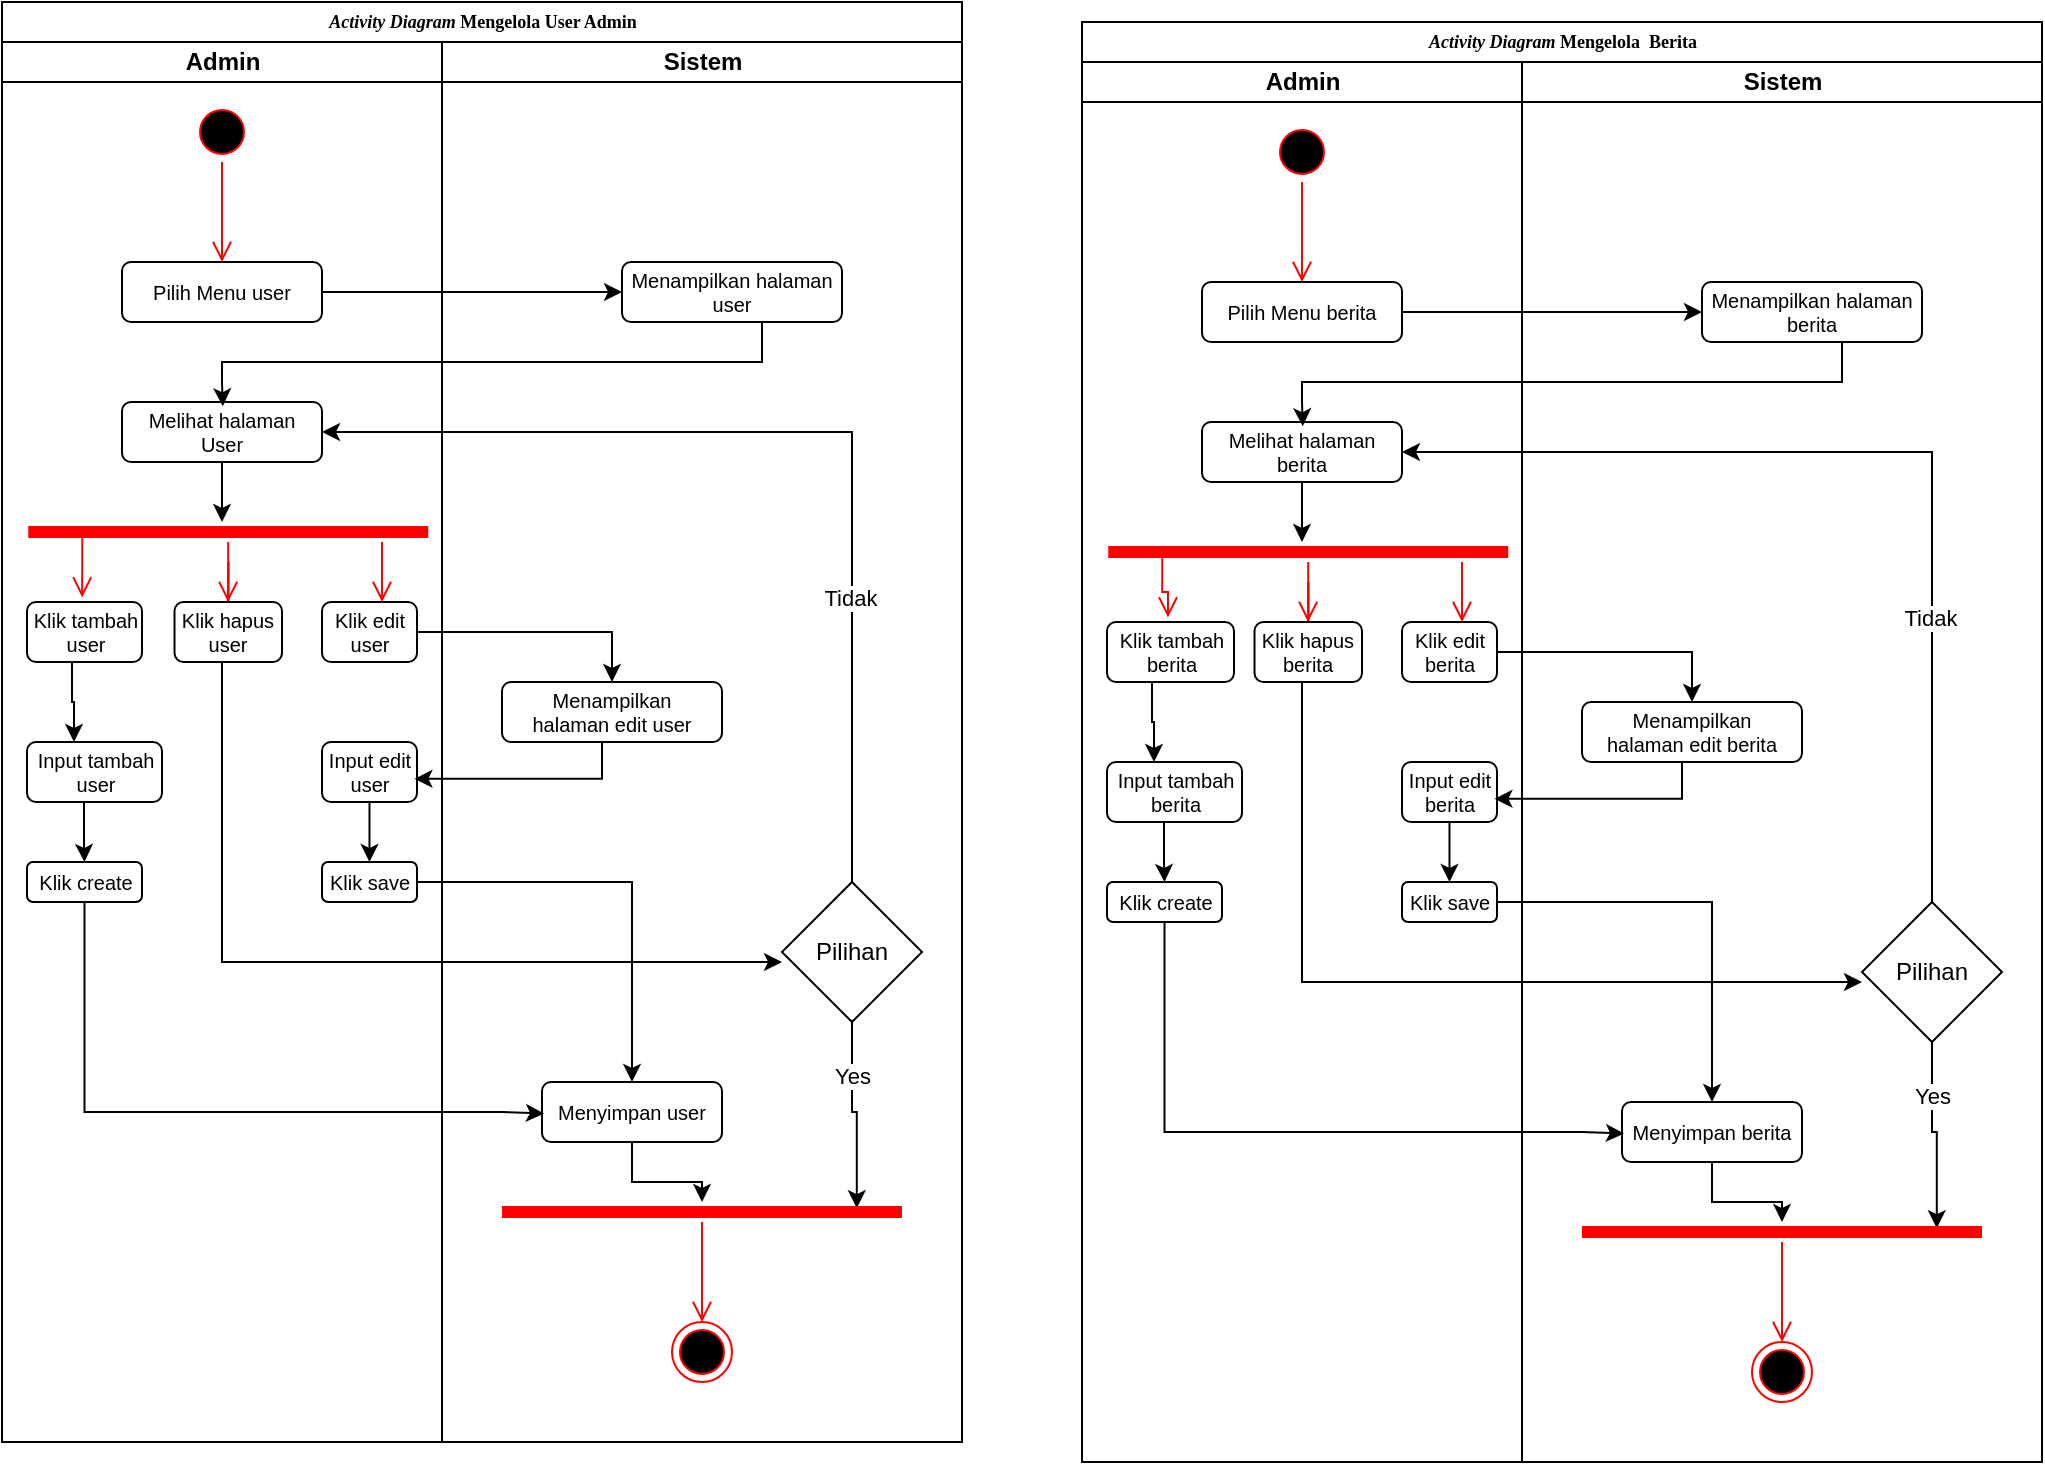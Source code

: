 <mxfile version="24.8.6">
  <diagram name="Page-1" id="74e2e168-ea6b-b213-b513-2b3c1d86103e">
    <mxGraphModel dx="1100" dy="563" grid="1" gridSize="10" guides="1" tooltips="1" connect="1" arrows="1" fold="1" page="1" pageScale="1" pageWidth="1100" pageHeight="850" background="none" math="0" shadow="0">
      <root>
        <mxCell id="0" />
        <mxCell id="1" parent="0" />
        <mxCell id="tzNbkEb7s-4a03CU0OmQ-1" value="&lt;font style=&quot;font-size: 9px;&quot;&gt;&lt;b style=&quot;mso-bidi-font-weight:normal&quot;&gt;&lt;i style=&quot;mso-bidi-font-style:normal&quot;&gt;&lt;span style=&quot;font-family: &amp;quot;Times New Roman&amp;quot;, serif;&quot;&gt;Activity Diagram &lt;/span&gt;&lt;/i&gt;&lt;span style=&quot;line-height: 150%; font-family: &amp;quot;Times New Roman&amp;quot;, serif;&quot;&gt;Mengelola User Admin&lt;/span&gt;&lt;/b&gt;&lt;/font&gt;" style="swimlane;html=1;childLayout=stackLayout;startSize=20;rounded=0;shadow=0;labelBackgroundColor=none;strokeWidth=1;fontFamily=Verdana;fontSize=8;align=center;" parent="1" vertex="1">
          <mxGeometry x="40" y="70" width="480" height="720" as="geometry" />
        </mxCell>
        <mxCell id="tzNbkEb7s-4a03CU0OmQ-2" value="Admin" style="swimlane;html=1;startSize=20;" parent="tzNbkEb7s-4a03CU0OmQ-1" vertex="1">
          <mxGeometry y="20" width="220" height="700" as="geometry" />
        </mxCell>
        <mxCell id="tzNbkEb7s-4a03CU0OmQ-5" value="&lt;font style=&quot;font-size: 10px;&quot;&gt;Pilih Menu user&lt;/font&gt;" style="rounded=1;whiteSpace=wrap;html=1;fontSize=10;" parent="tzNbkEb7s-4a03CU0OmQ-2" vertex="1">
          <mxGeometry x="60" y="110" width="100" height="30" as="geometry" />
        </mxCell>
        <mxCell id="j7Imx5QuWKuZkJdwB4s6-10" style="edgeStyle=orthogonalEdgeStyle;rounded=0;orthogonalLoop=1;jettySize=auto;html=1;" edge="1" parent="tzNbkEb7s-4a03CU0OmQ-2" source="tzNbkEb7s-4a03CU0OmQ-6">
          <mxGeometry relative="1" as="geometry">
            <mxPoint x="110" y="240" as="targetPoint" />
          </mxGeometry>
        </mxCell>
        <mxCell id="tzNbkEb7s-4a03CU0OmQ-6" value="&lt;div style=&quot;font-size: 10px;&quot;&gt;&lt;font style=&quot;font-size: 10px;&quot;&gt;Melihat halaman&lt;/font&gt;&lt;/div&gt;&lt;div style=&quot;font-size: 10px;&quot;&gt;&lt;font style=&quot;font-size: 10px;&quot;&gt;User&lt;/font&gt;&lt;/div&gt;" style="rounded=1;whiteSpace=wrap;html=1;fontSize=10;" parent="tzNbkEb7s-4a03CU0OmQ-2" vertex="1">
          <mxGeometry x="60" y="180" width="100" height="30" as="geometry" />
        </mxCell>
        <mxCell id="tzNbkEb7s-4a03CU0OmQ-8" style="edgeStyle=orthogonalEdgeStyle;rounded=0;orthogonalLoop=1;jettySize=auto;html=1;" parent="tzNbkEb7s-4a03CU0OmQ-2" source="tzNbkEb7s-4a03CU0OmQ-9" target="tzNbkEb7s-4a03CU0OmQ-13" edge="1">
          <mxGeometry relative="1" as="geometry">
            <Array as="points">
              <mxPoint x="35" y="330" />
              <mxPoint x="36" y="330" />
            </Array>
          </mxGeometry>
        </mxCell>
        <mxCell id="tzNbkEb7s-4a03CU0OmQ-9" value="&lt;div style=&quot;font-size: 10px;&quot;&gt;&lt;font style=&quot;font-size: 10px;&quot;&gt;Klik tambah&lt;/font&gt;&lt;/div&gt;&lt;div style=&quot;font-size: 10px;&quot;&gt;user&lt;font style=&quot;font-size: 10px;&quot;&gt;&lt;br style=&quot;font-size: 10px;&quot;&gt;&lt;/font&gt;&lt;/div&gt;" style="rounded=1;whiteSpace=wrap;html=1;fontSize=10;" parent="tzNbkEb7s-4a03CU0OmQ-2" vertex="1">
          <mxGeometry x="12.5" y="280" width="57.5" height="30" as="geometry" />
        </mxCell>
        <mxCell id="j7Imx5QuWKuZkJdwB4s6-5" style="edgeStyle=orthogonalEdgeStyle;rounded=0;orthogonalLoop=1;jettySize=auto;html=1;" edge="1" parent="tzNbkEb7s-4a03CU0OmQ-2" source="tzNbkEb7s-4a03CU0OmQ-10">
          <mxGeometry relative="1" as="geometry">
            <mxPoint x="113.125" y="290" as="targetPoint" />
          </mxGeometry>
        </mxCell>
        <mxCell id="tzNbkEb7s-4a03CU0OmQ-10" value="&lt;div style=&quot;font-size: 10px;&quot;&gt;&lt;font style=&quot;font-size: 10px;&quot;&gt;Klik hapus&lt;/font&gt;&lt;/div&gt;&lt;div style=&quot;font-size: 10px;&quot;&gt;&lt;font style=&quot;font-size: 10px;&quot;&gt;user&lt;br style=&quot;font-size: 10px;&quot;&gt;&lt;/font&gt;&lt;/div&gt;" style="rounded=1;whiteSpace=wrap;html=1;fontSize=10;" parent="tzNbkEb7s-4a03CU0OmQ-2" vertex="1">
          <mxGeometry x="86.25" y="280" width="53.75" height="30" as="geometry" />
        </mxCell>
        <mxCell id="tzNbkEb7s-4a03CU0OmQ-11" value="&lt;div style=&quot;font-size: 10px;&quot;&gt;&lt;font style=&quot;font-size: 10px;&quot;&gt;Klik edit&lt;/font&gt;&lt;/div&gt;&lt;div style=&quot;font-size: 10px;&quot;&gt;user&lt;font style=&quot;font-size: 10px;&quot;&gt;&lt;br style=&quot;font-size: 10px;&quot;&gt;&lt;/font&gt;&lt;/div&gt;" style="rounded=1;whiteSpace=wrap;html=1;fontSize=10;" parent="tzNbkEb7s-4a03CU0OmQ-2" vertex="1">
          <mxGeometry x="160" y="280" width="47.5" height="30" as="geometry" />
        </mxCell>
        <mxCell id="tzNbkEb7s-4a03CU0OmQ-12" style="edgeStyle=orthogonalEdgeStyle;rounded=0;orthogonalLoop=1;jettySize=auto;html=1;entryX=0.5;entryY=0;entryDx=0;entryDy=0;" parent="tzNbkEb7s-4a03CU0OmQ-2" source="tzNbkEb7s-4a03CU0OmQ-13" target="tzNbkEb7s-4a03CU0OmQ-19" edge="1">
          <mxGeometry relative="1" as="geometry">
            <Array as="points">
              <mxPoint x="41" y="400" />
              <mxPoint x="41" y="400" />
            </Array>
          </mxGeometry>
        </mxCell>
        <mxCell id="tzNbkEb7s-4a03CU0OmQ-13" value="&lt;div style=&quot;font-size: 10px;&quot;&gt;&lt;font style=&quot;font-size: 10px;&quot;&gt;Input tambah&lt;/font&gt;&lt;/div&gt;&lt;div style=&quot;font-size: 10px;&quot;&gt;&lt;font style=&quot;font-size: 10px;&quot;&gt;user&lt;br style=&quot;font-size: 10px;&quot;&gt;&lt;/font&gt;&lt;/div&gt;" style="rounded=1;whiteSpace=wrap;html=1;fontSize=10;" parent="tzNbkEb7s-4a03CU0OmQ-2" vertex="1">
          <mxGeometry x="12.5" y="350" width="67.5" height="30" as="geometry" />
        </mxCell>
        <mxCell id="tzNbkEb7s-4a03CU0OmQ-14" style="edgeStyle=orthogonalEdgeStyle;rounded=0;orthogonalLoop=1;jettySize=auto;html=1;entryX=0.5;entryY=0;entryDx=0;entryDy=0;fontSize=10;" parent="tzNbkEb7s-4a03CU0OmQ-2" source="tzNbkEb7s-4a03CU0OmQ-15" target="tzNbkEb7s-4a03CU0OmQ-20" edge="1">
          <mxGeometry relative="1" as="geometry" />
        </mxCell>
        <mxCell id="tzNbkEb7s-4a03CU0OmQ-15" value="&lt;div style=&quot;font-size: 10px;&quot;&gt;&lt;font style=&quot;font-size: 10px;&quot;&gt;Input edit&lt;/font&gt;&lt;/div&gt;&lt;div style=&quot;font-size: 10px;&quot;&gt;user&lt;font style=&quot;font-size: 10px;&quot;&gt;&lt;br style=&quot;font-size: 10px;&quot;&gt;&lt;/font&gt;&lt;/div&gt;" style="rounded=1;whiteSpace=wrap;html=1;fontSize=10;" parent="tzNbkEb7s-4a03CU0OmQ-2" vertex="1">
          <mxGeometry x="160" y="350" width="47.5" height="30" as="geometry" />
        </mxCell>
        <mxCell id="tzNbkEb7s-4a03CU0OmQ-19" value="Klik create" style="rounded=1;whiteSpace=wrap;html=1;fontSize=10;" parent="tzNbkEb7s-4a03CU0OmQ-2" vertex="1">
          <mxGeometry x="12.5" y="410" width="57.5" height="20" as="geometry" />
        </mxCell>
        <mxCell id="tzNbkEb7s-4a03CU0OmQ-20" value="Klik save" style="rounded=1;whiteSpace=wrap;html=1;fontSize=10;" parent="tzNbkEb7s-4a03CU0OmQ-2" vertex="1">
          <mxGeometry x="160" y="410" width="47.5" height="20" as="geometry" />
        </mxCell>
        <mxCell id="j7Imx5QuWKuZkJdwB4s6-1" value="" style="ellipse;html=1;shape=startState;fillColor=#000000;strokeColor=#ff0000;" vertex="1" parent="tzNbkEb7s-4a03CU0OmQ-2">
          <mxGeometry x="95" y="30" width="30" height="30" as="geometry" />
        </mxCell>
        <mxCell id="j7Imx5QuWKuZkJdwB4s6-2" value="" style="edgeStyle=orthogonalEdgeStyle;html=1;verticalAlign=bottom;endArrow=open;endSize=8;strokeColor=#ff0000;rounded=0;" edge="1" source="j7Imx5QuWKuZkJdwB4s6-1" parent="tzNbkEb7s-4a03CU0OmQ-2">
          <mxGeometry relative="1" as="geometry">
            <mxPoint x="110" y="110" as="targetPoint" />
          </mxGeometry>
        </mxCell>
        <mxCell id="j7Imx5QuWKuZkJdwB4s6-3" value="" style="shape=line;html=1;strokeWidth=6;strokeColor=#ff0000;" vertex="1" parent="tzNbkEb7s-4a03CU0OmQ-2">
          <mxGeometry x="13.13" y="240" width="200" height="10" as="geometry" />
        </mxCell>
        <mxCell id="j7Imx5QuWKuZkJdwB4s6-4" value="" style="edgeStyle=orthogonalEdgeStyle;html=1;verticalAlign=bottom;endArrow=open;endSize=8;strokeColor=#ff0000;rounded=0;" edge="1" source="j7Imx5QuWKuZkJdwB4s6-3" parent="tzNbkEb7s-4a03CU0OmQ-2">
          <mxGeometry relative="1" as="geometry">
            <mxPoint x="113" y="280" as="targetPoint" />
          </mxGeometry>
        </mxCell>
        <mxCell id="j7Imx5QuWKuZkJdwB4s6-7" value="" style="edgeStyle=orthogonalEdgeStyle;html=1;verticalAlign=bottom;endArrow=open;endSize=8;strokeColor=#ff0000;rounded=0;" edge="1" parent="tzNbkEb7s-4a03CU0OmQ-2">
          <mxGeometry relative="1" as="geometry">
            <mxPoint x="190" y="280" as="targetPoint" />
            <mxPoint x="190" y="250" as="sourcePoint" />
          </mxGeometry>
        </mxCell>
        <mxCell id="j7Imx5QuWKuZkJdwB4s6-8" value="" style="edgeStyle=orthogonalEdgeStyle;html=1;verticalAlign=bottom;endArrow=open;endSize=8;strokeColor=#ff0000;rounded=0;exitX=0.135;exitY=0.722;exitDx=0;exitDy=0;exitPerimeter=0;entryX=0.48;entryY=-0.077;entryDx=0;entryDy=0;entryPerimeter=0;" edge="1" parent="tzNbkEb7s-4a03CU0OmQ-2" source="j7Imx5QuWKuZkJdwB4s6-3" target="tzNbkEb7s-4a03CU0OmQ-9">
          <mxGeometry relative="1" as="geometry">
            <mxPoint x="133" y="300" as="targetPoint" />
            <mxPoint x="133" y="270" as="sourcePoint" />
          </mxGeometry>
        </mxCell>
        <mxCell id="tzNbkEb7s-4a03CU0OmQ-21" value="Sistem" style="swimlane;html=1;startSize=20;" parent="tzNbkEb7s-4a03CU0OmQ-1" vertex="1">
          <mxGeometry x="220" y="20" width="260" height="700" as="geometry" />
        </mxCell>
        <mxCell id="tzNbkEb7s-4a03CU0OmQ-22" value="&lt;font style=&quot;font-size: 10px;&quot;&gt;Menampilkan halaman user&lt;/font&gt;" style="rounded=1;whiteSpace=wrap;html=1;fontSize=10;" parent="tzNbkEb7s-4a03CU0OmQ-21" vertex="1">
          <mxGeometry x="90" y="110" width="110" height="30" as="geometry" />
        </mxCell>
        <mxCell id="j7Imx5QuWKuZkJdwB4s6-15" style="edgeStyle=orthogonalEdgeStyle;rounded=0;orthogonalLoop=1;jettySize=auto;html=1;" edge="1" parent="tzNbkEb7s-4a03CU0OmQ-21" source="tzNbkEb7s-4a03CU0OmQ-25" target="j7Imx5QuWKuZkJdwB4s6-12">
          <mxGeometry relative="1" as="geometry" />
        </mxCell>
        <mxCell id="tzNbkEb7s-4a03CU0OmQ-25" value="&lt;font style=&quot;font-size: 10px;&quot;&gt;Menyimpan user&lt;/font&gt;" style="rounded=1;whiteSpace=wrap;html=1;fontSize=10;" parent="tzNbkEb7s-4a03CU0OmQ-21" vertex="1">
          <mxGeometry x="50" y="520" width="90" height="30" as="geometry" />
        </mxCell>
        <mxCell id="tzNbkEb7s-4a03CU0OmQ-26" value="&lt;div style=&quot;font-size: 10px;&quot;&gt;Menampilkan&lt;/div&gt;&lt;div style=&quot;font-size: 10px;&quot;&gt;halaman edit user&lt;br style=&quot;font-size: 10px;&quot;&gt;&lt;/div&gt;" style="rounded=1;whiteSpace=wrap;html=1;fontSize=10;" parent="tzNbkEb7s-4a03CU0OmQ-21" vertex="1">
          <mxGeometry x="30" y="320" width="110" height="30" as="geometry" />
        </mxCell>
        <mxCell id="tzNbkEb7s-4a03CU0OmQ-27" style="edgeStyle=orthogonalEdgeStyle;rounded=0;orthogonalLoop=1;jettySize=auto;html=1;entryX=0.887;entryY=0.31;entryDx=0;entryDy=0;entryPerimeter=0;" parent="tzNbkEb7s-4a03CU0OmQ-21" source="tzNbkEb7s-4a03CU0OmQ-29" target="j7Imx5QuWKuZkJdwB4s6-12" edge="1">
          <mxGeometry relative="1" as="geometry">
            <mxPoint x="204" y="570" as="targetPoint" />
          </mxGeometry>
        </mxCell>
        <mxCell id="tzNbkEb7s-4a03CU0OmQ-28" value="Yes" style="edgeLabel;html=1;align=center;verticalAlign=middle;resizable=0;points=[];" parent="tzNbkEb7s-4a03CU0OmQ-27" vertex="1" connectable="0">
          <mxGeometry x="-0.446" relative="1" as="geometry">
            <mxPoint as="offset" />
          </mxGeometry>
        </mxCell>
        <mxCell id="tzNbkEb7s-4a03CU0OmQ-29" value="Pilihan" style="rhombus;whiteSpace=wrap;html=1;" parent="tzNbkEb7s-4a03CU0OmQ-21" vertex="1">
          <mxGeometry x="170" y="420" width="70" height="70" as="geometry" />
        </mxCell>
        <mxCell id="j7Imx5QuWKuZkJdwB4s6-12" value="" style="shape=line;html=1;strokeWidth=6;strokeColor=#ff0000;" vertex="1" parent="tzNbkEb7s-4a03CU0OmQ-21">
          <mxGeometry x="30" y="580" width="200" height="10" as="geometry" />
        </mxCell>
        <mxCell id="j7Imx5QuWKuZkJdwB4s6-13" value="" style="edgeStyle=orthogonalEdgeStyle;html=1;verticalAlign=bottom;endArrow=open;endSize=8;strokeColor=#ff0000;rounded=0;" edge="1" source="j7Imx5QuWKuZkJdwB4s6-12" parent="tzNbkEb7s-4a03CU0OmQ-21">
          <mxGeometry relative="1" as="geometry">
            <mxPoint x="130" y="640" as="targetPoint" />
          </mxGeometry>
        </mxCell>
        <mxCell id="j7Imx5QuWKuZkJdwB4s6-14" value="" style="ellipse;html=1;shape=endState;fillColor=#000000;strokeColor=#ff0000;" vertex="1" parent="tzNbkEb7s-4a03CU0OmQ-21">
          <mxGeometry x="115" y="640" width="30" height="30" as="geometry" />
        </mxCell>
        <mxCell id="tzNbkEb7s-4a03CU0OmQ-32" style="edgeStyle=orthogonalEdgeStyle;rounded=0;orthogonalLoop=1;jettySize=auto;html=1;entryX=0;entryY=0.5;entryDx=0;entryDy=0;" parent="tzNbkEb7s-4a03CU0OmQ-1" source="tzNbkEb7s-4a03CU0OmQ-5" target="tzNbkEb7s-4a03CU0OmQ-22" edge="1">
          <mxGeometry relative="1" as="geometry" />
        </mxCell>
        <mxCell id="tzNbkEb7s-4a03CU0OmQ-33" style="edgeStyle=orthogonalEdgeStyle;rounded=0;orthogonalLoop=1;jettySize=auto;html=1;entryX=0.504;entryY=0.071;entryDx=0;entryDy=0;entryPerimeter=0;" parent="tzNbkEb7s-4a03CU0OmQ-1" source="tzNbkEb7s-4a03CU0OmQ-22" target="tzNbkEb7s-4a03CU0OmQ-6" edge="1">
          <mxGeometry relative="1" as="geometry">
            <Array as="points">
              <mxPoint x="380" y="180" />
              <mxPoint x="110" y="180" />
              <mxPoint x="110" y="190" />
              <mxPoint x="110" y="190" />
            </Array>
          </mxGeometry>
        </mxCell>
        <mxCell id="tzNbkEb7s-4a03CU0OmQ-34" style="edgeStyle=orthogonalEdgeStyle;rounded=0;orthogonalLoop=1;jettySize=auto;html=1;entryX=0.011;entryY=0.526;entryDx=0;entryDy=0;entryPerimeter=0;" parent="tzNbkEb7s-4a03CU0OmQ-1" source="tzNbkEb7s-4a03CU0OmQ-19" target="tzNbkEb7s-4a03CU0OmQ-25" edge="1">
          <mxGeometry relative="1" as="geometry">
            <Array as="points">
              <mxPoint x="41" y="555" />
              <mxPoint x="250" y="555" />
            </Array>
          </mxGeometry>
        </mxCell>
        <mxCell id="tzNbkEb7s-4a03CU0OmQ-35" style="edgeStyle=orthogonalEdgeStyle;rounded=0;orthogonalLoop=1;jettySize=auto;html=1;entryX=0.5;entryY=0;entryDx=0;entryDy=0;" parent="tzNbkEb7s-4a03CU0OmQ-1" source="tzNbkEb7s-4a03CU0OmQ-11" target="tzNbkEb7s-4a03CU0OmQ-26" edge="1">
          <mxGeometry relative="1" as="geometry">
            <mxPoint x="380" y="315" as="targetPoint" />
          </mxGeometry>
        </mxCell>
        <mxCell id="tzNbkEb7s-4a03CU0OmQ-36" style="edgeStyle=orthogonalEdgeStyle;rounded=0;orthogonalLoop=1;jettySize=auto;html=1;entryX=0.973;entryY=0.613;entryDx=0;entryDy=0;entryPerimeter=0;" parent="tzNbkEb7s-4a03CU0OmQ-1" source="tzNbkEb7s-4a03CU0OmQ-26" target="tzNbkEb7s-4a03CU0OmQ-15" edge="1">
          <mxGeometry relative="1" as="geometry">
            <Array as="points">
              <mxPoint x="300" y="388" />
            </Array>
          </mxGeometry>
        </mxCell>
        <mxCell id="tzNbkEb7s-4a03CU0OmQ-38" style="edgeStyle=orthogonalEdgeStyle;rounded=0;orthogonalLoop=1;jettySize=auto;html=1;" parent="tzNbkEb7s-4a03CU0OmQ-1" source="tzNbkEb7s-4a03CU0OmQ-10" edge="1">
          <mxGeometry relative="1" as="geometry">
            <mxPoint x="390" y="480" as="targetPoint" />
            <Array as="points">
              <mxPoint x="110" y="480" />
            </Array>
          </mxGeometry>
        </mxCell>
        <mxCell id="tzNbkEb7s-4a03CU0OmQ-39" style="edgeStyle=orthogonalEdgeStyle;rounded=0;orthogonalLoop=1;jettySize=auto;html=1;entryX=1;entryY=0.5;entryDx=0;entryDy=0;" parent="tzNbkEb7s-4a03CU0OmQ-1" source="tzNbkEb7s-4a03CU0OmQ-29" target="tzNbkEb7s-4a03CU0OmQ-6" edge="1">
          <mxGeometry relative="1" as="geometry">
            <Array as="points">
              <mxPoint x="425" y="215" />
            </Array>
          </mxGeometry>
        </mxCell>
        <mxCell id="tzNbkEb7s-4a03CU0OmQ-40" value="Tidak" style="edgeLabel;html=1;align=center;verticalAlign=middle;resizable=0;points=[];" parent="tzNbkEb7s-4a03CU0OmQ-39" vertex="1" connectable="0">
          <mxGeometry x="-0.421" y="1" relative="1" as="geometry">
            <mxPoint as="offset" />
          </mxGeometry>
        </mxCell>
        <mxCell id="j7Imx5QuWKuZkJdwB4s6-11" style="edgeStyle=orthogonalEdgeStyle;rounded=0;orthogonalLoop=1;jettySize=auto;html=1;entryX=0.5;entryY=0;entryDx=0;entryDy=0;" edge="1" parent="tzNbkEb7s-4a03CU0OmQ-1" source="tzNbkEb7s-4a03CU0OmQ-20" target="tzNbkEb7s-4a03CU0OmQ-25">
          <mxGeometry relative="1" as="geometry" />
        </mxCell>
        <mxCell id="j7Imx5QuWKuZkJdwB4s6-16" value="&lt;font style=&quot;font-size: 9px;&quot;&gt;&lt;b style=&quot;mso-bidi-font-weight:normal&quot;&gt;&lt;i style=&quot;mso-bidi-font-style:normal&quot;&gt;&lt;span style=&quot;font-family: &amp;quot;Times New Roman&amp;quot;, serif;&quot;&gt;Activity Diagram &lt;/span&gt;&lt;/i&gt;&lt;span style=&quot;line-height: 150%; font-family: &amp;quot;Times New Roman&amp;quot;, serif;&quot;&gt;Mengelola&amp;nbsp; Berita&lt;/span&gt;&lt;/b&gt;&lt;/font&gt;" style="swimlane;html=1;childLayout=stackLayout;startSize=20;rounded=0;shadow=0;labelBackgroundColor=none;strokeWidth=1;fontFamily=Verdana;fontSize=8;align=center;" vertex="1" parent="1">
          <mxGeometry x="580" y="80" width="480" height="720" as="geometry" />
        </mxCell>
        <mxCell id="j7Imx5QuWKuZkJdwB4s6-17" value="Admin" style="swimlane;html=1;startSize=20;" vertex="1" parent="j7Imx5QuWKuZkJdwB4s6-16">
          <mxGeometry y="20" width="220" height="700" as="geometry" />
        </mxCell>
        <mxCell id="j7Imx5QuWKuZkJdwB4s6-18" value="&lt;font style=&quot;font-size: 10px;&quot;&gt;Pilih Menu berita&lt;/font&gt;" style="rounded=1;whiteSpace=wrap;html=1;fontSize=10;" vertex="1" parent="j7Imx5QuWKuZkJdwB4s6-17">
          <mxGeometry x="60" y="110" width="100" height="30" as="geometry" />
        </mxCell>
        <mxCell id="j7Imx5QuWKuZkJdwB4s6-19" style="edgeStyle=orthogonalEdgeStyle;rounded=0;orthogonalLoop=1;jettySize=auto;html=1;" edge="1" parent="j7Imx5QuWKuZkJdwB4s6-17" source="j7Imx5QuWKuZkJdwB4s6-20">
          <mxGeometry relative="1" as="geometry">
            <mxPoint x="110" y="240" as="targetPoint" />
          </mxGeometry>
        </mxCell>
        <mxCell id="j7Imx5QuWKuZkJdwB4s6-20" value="&lt;div style=&quot;font-size: 10px;&quot;&gt;&lt;font style=&quot;font-size: 10px;&quot;&gt;Melihat halaman&lt;/font&gt;&lt;/div&gt;&lt;div style=&quot;font-size: 10px;&quot;&gt;berita&lt;/div&gt;" style="rounded=1;whiteSpace=wrap;html=1;fontSize=10;" vertex="1" parent="j7Imx5QuWKuZkJdwB4s6-17">
          <mxGeometry x="60" y="180" width="100" height="30" as="geometry" />
        </mxCell>
        <mxCell id="j7Imx5QuWKuZkJdwB4s6-21" style="edgeStyle=orthogonalEdgeStyle;rounded=0;orthogonalLoop=1;jettySize=auto;html=1;" edge="1" parent="j7Imx5QuWKuZkJdwB4s6-17" source="j7Imx5QuWKuZkJdwB4s6-22" target="j7Imx5QuWKuZkJdwB4s6-27">
          <mxGeometry relative="1" as="geometry">
            <Array as="points">
              <mxPoint x="35" y="330" />
              <mxPoint x="36" y="330" />
            </Array>
          </mxGeometry>
        </mxCell>
        <mxCell id="j7Imx5QuWKuZkJdwB4s6-22" value="&lt;div style=&quot;font-size: 10px;&quot;&gt;&lt;font style=&quot;font-size: 10px;&quot;&gt;Klik tambah&lt;/font&gt;&lt;/div&gt;&lt;div style=&quot;font-size: 10px;&quot;&gt;berita&lt;font style=&quot;font-size: 10px;&quot;&gt;&lt;br style=&quot;font-size: 10px;&quot;&gt;&lt;/font&gt;&lt;/div&gt;" style="rounded=1;whiteSpace=wrap;html=1;fontSize=10;" vertex="1" parent="j7Imx5QuWKuZkJdwB4s6-17">
          <mxGeometry x="12.5" y="280" width="63.5" height="30" as="geometry" />
        </mxCell>
        <mxCell id="j7Imx5QuWKuZkJdwB4s6-23" style="edgeStyle=orthogonalEdgeStyle;rounded=0;orthogonalLoop=1;jettySize=auto;html=1;" edge="1" parent="j7Imx5QuWKuZkJdwB4s6-17" source="j7Imx5QuWKuZkJdwB4s6-24">
          <mxGeometry relative="1" as="geometry">
            <mxPoint x="113.125" y="290" as="targetPoint" />
          </mxGeometry>
        </mxCell>
        <mxCell id="j7Imx5QuWKuZkJdwB4s6-24" value="&lt;div style=&quot;font-size: 10px;&quot;&gt;&lt;font style=&quot;font-size: 10px;&quot;&gt;Klik hapus&lt;/font&gt;&lt;/div&gt;&lt;div style=&quot;font-size: 10px;&quot;&gt;&lt;font style=&quot;font-size: 10px;&quot;&gt;berita&lt;br style=&quot;font-size: 10px;&quot;&gt;&lt;/font&gt;&lt;/div&gt;" style="rounded=1;whiteSpace=wrap;html=1;fontSize=10;" vertex="1" parent="j7Imx5QuWKuZkJdwB4s6-17">
          <mxGeometry x="86.25" y="280" width="53.75" height="30" as="geometry" />
        </mxCell>
        <mxCell id="j7Imx5QuWKuZkJdwB4s6-25" value="&lt;div style=&quot;font-size: 10px;&quot;&gt;&lt;font style=&quot;font-size: 10px;&quot;&gt;Klik edit&lt;/font&gt;&lt;/div&gt;&lt;div style=&quot;font-size: 10px;&quot;&gt;berita&lt;font style=&quot;font-size: 10px;&quot;&gt;&lt;br style=&quot;font-size: 10px;&quot;&gt;&lt;/font&gt;&lt;/div&gt;" style="rounded=1;whiteSpace=wrap;html=1;fontSize=10;" vertex="1" parent="j7Imx5QuWKuZkJdwB4s6-17">
          <mxGeometry x="160" y="280" width="47.5" height="30" as="geometry" />
        </mxCell>
        <mxCell id="j7Imx5QuWKuZkJdwB4s6-26" style="edgeStyle=orthogonalEdgeStyle;rounded=0;orthogonalLoop=1;jettySize=auto;html=1;entryX=0.5;entryY=0;entryDx=0;entryDy=0;" edge="1" parent="j7Imx5QuWKuZkJdwB4s6-17" source="j7Imx5QuWKuZkJdwB4s6-27" target="j7Imx5QuWKuZkJdwB4s6-30">
          <mxGeometry relative="1" as="geometry">
            <Array as="points">
              <mxPoint x="41" y="400" />
              <mxPoint x="41" y="400" />
            </Array>
          </mxGeometry>
        </mxCell>
        <mxCell id="j7Imx5QuWKuZkJdwB4s6-27" value="&lt;div style=&quot;font-size: 10px;&quot;&gt;&lt;font style=&quot;font-size: 10px;&quot;&gt;Input tambah&lt;/font&gt;&lt;/div&gt;&lt;div style=&quot;font-size: 10px;&quot;&gt;&lt;font style=&quot;font-size: 10px;&quot;&gt;berita&lt;br style=&quot;font-size: 10px;&quot;&gt;&lt;/font&gt;&lt;/div&gt;" style="rounded=1;whiteSpace=wrap;html=1;fontSize=10;" vertex="1" parent="j7Imx5QuWKuZkJdwB4s6-17">
          <mxGeometry x="12.5" y="350" width="67.5" height="30" as="geometry" />
        </mxCell>
        <mxCell id="j7Imx5QuWKuZkJdwB4s6-28" style="edgeStyle=orthogonalEdgeStyle;rounded=0;orthogonalLoop=1;jettySize=auto;html=1;entryX=0.5;entryY=0;entryDx=0;entryDy=0;fontSize=10;" edge="1" parent="j7Imx5QuWKuZkJdwB4s6-17" source="j7Imx5QuWKuZkJdwB4s6-29" target="j7Imx5QuWKuZkJdwB4s6-31">
          <mxGeometry relative="1" as="geometry" />
        </mxCell>
        <mxCell id="j7Imx5QuWKuZkJdwB4s6-29" value="&lt;div style=&quot;font-size: 10px;&quot;&gt;&lt;font style=&quot;font-size: 10px;&quot;&gt;Input edit&lt;/font&gt;&lt;/div&gt;&lt;div style=&quot;font-size: 10px;&quot;&gt;berita&lt;font style=&quot;font-size: 10px;&quot;&gt;&lt;br style=&quot;font-size: 10px;&quot;&gt;&lt;/font&gt;&lt;/div&gt;" style="rounded=1;whiteSpace=wrap;html=1;fontSize=10;" vertex="1" parent="j7Imx5QuWKuZkJdwB4s6-17">
          <mxGeometry x="160" y="350" width="47.5" height="30" as="geometry" />
        </mxCell>
        <mxCell id="j7Imx5QuWKuZkJdwB4s6-30" value="Klik create" style="rounded=1;whiteSpace=wrap;html=1;fontSize=10;" vertex="1" parent="j7Imx5QuWKuZkJdwB4s6-17">
          <mxGeometry x="12.5" y="410" width="57.5" height="20" as="geometry" />
        </mxCell>
        <mxCell id="j7Imx5QuWKuZkJdwB4s6-31" value="Klik save" style="rounded=1;whiteSpace=wrap;html=1;fontSize=10;" vertex="1" parent="j7Imx5QuWKuZkJdwB4s6-17">
          <mxGeometry x="160" y="410" width="47.5" height="20" as="geometry" />
        </mxCell>
        <mxCell id="j7Imx5QuWKuZkJdwB4s6-32" value="" style="ellipse;html=1;shape=startState;fillColor=#000000;strokeColor=#ff0000;" vertex="1" parent="j7Imx5QuWKuZkJdwB4s6-17">
          <mxGeometry x="95" y="30" width="30" height="30" as="geometry" />
        </mxCell>
        <mxCell id="j7Imx5QuWKuZkJdwB4s6-33" value="" style="edgeStyle=orthogonalEdgeStyle;html=1;verticalAlign=bottom;endArrow=open;endSize=8;strokeColor=#ff0000;rounded=0;" edge="1" parent="j7Imx5QuWKuZkJdwB4s6-17" source="j7Imx5QuWKuZkJdwB4s6-32">
          <mxGeometry relative="1" as="geometry">
            <mxPoint x="110" y="110" as="targetPoint" />
          </mxGeometry>
        </mxCell>
        <mxCell id="j7Imx5QuWKuZkJdwB4s6-34" value="" style="shape=line;html=1;strokeWidth=6;strokeColor=#ff0000;" vertex="1" parent="j7Imx5QuWKuZkJdwB4s6-17">
          <mxGeometry x="13.13" y="240" width="200" height="10" as="geometry" />
        </mxCell>
        <mxCell id="j7Imx5QuWKuZkJdwB4s6-35" value="" style="edgeStyle=orthogonalEdgeStyle;html=1;verticalAlign=bottom;endArrow=open;endSize=8;strokeColor=#ff0000;rounded=0;" edge="1" parent="j7Imx5QuWKuZkJdwB4s6-17" source="j7Imx5QuWKuZkJdwB4s6-34">
          <mxGeometry relative="1" as="geometry">
            <mxPoint x="113" y="280" as="targetPoint" />
          </mxGeometry>
        </mxCell>
        <mxCell id="j7Imx5QuWKuZkJdwB4s6-36" value="" style="edgeStyle=orthogonalEdgeStyle;html=1;verticalAlign=bottom;endArrow=open;endSize=8;strokeColor=#ff0000;rounded=0;" edge="1" parent="j7Imx5QuWKuZkJdwB4s6-17">
          <mxGeometry relative="1" as="geometry">
            <mxPoint x="190" y="280" as="targetPoint" />
            <mxPoint x="190" y="250" as="sourcePoint" />
          </mxGeometry>
        </mxCell>
        <mxCell id="j7Imx5QuWKuZkJdwB4s6-37" value="" style="edgeStyle=orthogonalEdgeStyle;html=1;verticalAlign=bottom;endArrow=open;endSize=8;strokeColor=#ff0000;rounded=0;exitX=0.135;exitY=0.722;exitDx=0;exitDy=0;exitPerimeter=0;entryX=0.48;entryY=-0.077;entryDx=0;entryDy=0;entryPerimeter=0;" edge="1" parent="j7Imx5QuWKuZkJdwB4s6-17" source="j7Imx5QuWKuZkJdwB4s6-34" target="j7Imx5QuWKuZkJdwB4s6-22">
          <mxGeometry relative="1" as="geometry">
            <mxPoint x="133" y="300" as="targetPoint" />
            <mxPoint x="133" y="270" as="sourcePoint" />
          </mxGeometry>
        </mxCell>
        <mxCell id="j7Imx5QuWKuZkJdwB4s6-38" value="Sistem" style="swimlane;html=1;startSize=20;" vertex="1" parent="j7Imx5QuWKuZkJdwB4s6-16">
          <mxGeometry x="220" y="20" width="260" height="700" as="geometry" />
        </mxCell>
        <mxCell id="j7Imx5QuWKuZkJdwB4s6-39" value="&lt;font style=&quot;font-size: 10px;&quot;&gt;Menampilkan halaman berita&lt;/font&gt;" style="rounded=1;whiteSpace=wrap;html=1;fontSize=10;" vertex="1" parent="j7Imx5QuWKuZkJdwB4s6-38">
          <mxGeometry x="90" y="110" width="110" height="30" as="geometry" />
        </mxCell>
        <mxCell id="j7Imx5QuWKuZkJdwB4s6-40" style="edgeStyle=orthogonalEdgeStyle;rounded=0;orthogonalLoop=1;jettySize=auto;html=1;" edge="1" parent="j7Imx5QuWKuZkJdwB4s6-38" source="j7Imx5QuWKuZkJdwB4s6-41" target="j7Imx5QuWKuZkJdwB4s6-46">
          <mxGeometry relative="1" as="geometry" />
        </mxCell>
        <mxCell id="j7Imx5QuWKuZkJdwB4s6-41" value="&lt;font style=&quot;font-size: 10px;&quot;&gt;Menyimpan berita&lt;/font&gt;" style="rounded=1;whiteSpace=wrap;html=1;fontSize=10;" vertex="1" parent="j7Imx5QuWKuZkJdwB4s6-38">
          <mxGeometry x="50" y="520" width="90" height="30" as="geometry" />
        </mxCell>
        <mxCell id="j7Imx5QuWKuZkJdwB4s6-42" value="&lt;div style=&quot;font-size: 10px;&quot;&gt;Menampilkan&lt;/div&gt;&lt;div style=&quot;font-size: 10px;&quot;&gt;halaman edit berita&lt;br style=&quot;font-size: 10px;&quot;&gt;&lt;/div&gt;" style="rounded=1;whiteSpace=wrap;html=1;fontSize=10;" vertex="1" parent="j7Imx5QuWKuZkJdwB4s6-38">
          <mxGeometry x="30" y="320" width="110" height="30" as="geometry" />
        </mxCell>
        <mxCell id="j7Imx5QuWKuZkJdwB4s6-43" style="edgeStyle=orthogonalEdgeStyle;rounded=0;orthogonalLoop=1;jettySize=auto;html=1;entryX=0.887;entryY=0.31;entryDx=0;entryDy=0;entryPerimeter=0;" edge="1" parent="j7Imx5QuWKuZkJdwB4s6-38" source="j7Imx5QuWKuZkJdwB4s6-45" target="j7Imx5QuWKuZkJdwB4s6-46">
          <mxGeometry relative="1" as="geometry">
            <mxPoint x="204" y="570" as="targetPoint" />
          </mxGeometry>
        </mxCell>
        <mxCell id="j7Imx5QuWKuZkJdwB4s6-44" value="Yes" style="edgeLabel;html=1;align=center;verticalAlign=middle;resizable=0;points=[];" vertex="1" connectable="0" parent="j7Imx5QuWKuZkJdwB4s6-43">
          <mxGeometry x="-0.446" relative="1" as="geometry">
            <mxPoint as="offset" />
          </mxGeometry>
        </mxCell>
        <mxCell id="j7Imx5QuWKuZkJdwB4s6-45" value="Pilihan" style="rhombus;whiteSpace=wrap;html=1;" vertex="1" parent="j7Imx5QuWKuZkJdwB4s6-38">
          <mxGeometry x="170" y="420" width="70" height="70" as="geometry" />
        </mxCell>
        <mxCell id="j7Imx5QuWKuZkJdwB4s6-46" value="" style="shape=line;html=1;strokeWidth=6;strokeColor=#ff0000;" vertex="1" parent="j7Imx5QuWKuZkJdwB4s6-38">
          <mxGeometry x="30" y="580" width="200" height="10" as="geometry" />
        </mxCell>
        <mxCell id="j7Imx5QuWKuZkJdwB4s6-47" value="" style="edgeStyle=orthogonalEdgeStyle;html=1;verticalAlign=bottom;endArrow=open;endSize=8;strokeColor=#ff0000;rounded=0;" edge="1" parent="j7Imx5QuWKuZkJdwB4s6-38" source="j7Imx5QuWKuZkJdwB4s6-46">
          <mxGeometry relative="1" as="geometry">
            <mxPoint x="130" y="640" as="targetPoint" />
          </mxGeometry>
        </mxCell>
        <mxCell id="j7Imx5QuWKuZkJdwB4s6-48" value="" style="ellipse;html=1;shape=endState;fillColor=#000000;strokeColor=#ff0000;" vertex="1" parent="j7Imx5QuWKuZkJdwB4s6-38">
          <mxGeometry x="115" y="640" width="30" height="30" as="geometry" />
        </mxCell>
        <mxCell id="j7Imx5QuWKuZkJdwB4s6-49" style="edgeStyle=orthogonalEdgeStyle;rounded=0;orthogonalLoop=1;jettySize=auto;html=1;entryX=0;entryY=0.5;entryDx=0;entryDy=0;" edge="1" parent="j7Imx5QuWKuZkJdwB4s6-16" source="j7Imx5QuWKuZkJdwB4s6-18" target="j7Imx5QuWKuZkJdwB4s6-39">
          <mxGeometry relative="1" as="geometry" />
        </mxCell>
        <mxCell id="j7Imx5QuWKuZkJdwB4s6-50" style="edgeStyle=orthogonalEdgeStyle;rounded=0;orthogonalLoop=1;jettySize=auto;html=1;entryX=0.504;entryY=0.071;entryDx=0;entryDy=0;entryPerimeter=0;" edge="1" parent="j7Imx5QuWKuZkJdwB4s6-16" source="j7Imx5QuWKuZkJdwB4s6-39" target="j7Imx5QuWKuZkJdwB4s6-20">
          <mxGeometry relative="1" as="geometry">
            <Array as="points">
              <mxPoint x="380" y="180" />
              <mxPoint x="110" y="180" />
              <mxPoint x="110" y="190" />
              <mxPoint x="110" y="190" />
            </Array>
          </mxGeometry>
        </mxCell>
        <mxCell id="j7Imx5QuWKuZkJdwB4s6-51" style="edgeStyle=orthogonalEdgeStyle;rounded=0;orthogonalLoop=1;jettySize=auto;html=1;entryX=0.011;entryY=0.526;entryDx=0;entryDy=0;entryPerimeter=0;" edge="1" parent="j7Imx5QuWKuZkJdwB4s6-16" source="j7Imx5QuWKuZkJdwB4s6-30" target="j7Imx5QuWKuZkJdwB4s6-41">
          <mxGeometry relative="1" as="geometry">
            <Array as="points">
              <mxPoint x="41" y="555" />
              <mxPoint x="250" y="555" />
            </Array>
          </mxGeometry>
        </mxCell>
        <mxCell id="j7Imx5QuWKuZkJdwB4s6-52" style="edgeStyle=orthogonalEdgeStyle;rounded=0;orthogonalLoop=1;jettySize=auto;html=1;entryX=0.5;entryY=0;entryDx=0;entryDy=0;" edge="1" parent="j7Imx5QuWKuZkJdwB4s6-16" source="j7Imx5QuWKuZkJdwB4s6-25" target="j7Imx5QuWKuZkJdwB4s6-42">
          <mxGeometry relative="1" as="geometry">
            <mxPoint x="380" y="315" as="targetPoint" />
          </mxGeometry>
        </mxCell>
        <mxCell id="j7Imx5QuWKuZkJdwB4s6-53" style="edgeStyle=orthogonalEdgeStyle;rounded=0;orthogonalLoop=1;jettySize=auto;html=1;entryX=0.973;entryY=0.613;entryDx=0;entryDy=0;entryPerimeter=0;" edge="1" parent="j7Imx5QuWKuZkJdwB4s6-16" source="j7Imx5QuWKuZkJdwB4s6-42" target="j7Imx5QuWKuZkJdwB4s6-29">
          <mxGeometry relative="1" as="geometry">
            <Array as="points">
              <mxPoint x="300" y="388" />
            </Array>
          </mxGeometry>
        </mxCell>
        <mxCell id="j7Imx5QuWKuZkJdwB4s6-54" style="edgeStyle=orthogonalEdgeStyle;rounded=0;orthogonalLoop=1;jettySize=auto;html=1;" edge="1" parent="j7Imx5QuWKuZkJdwB4s6-16" source="j7Imx5QuWKuZkJdwB4s6-24">
          <mxGeometry relative="1" as="geometry">
            <mxPoint x="390" y="480" as="targetPoint" />
            <Array as="points">
              <mxPoint x="110" y="480" />
            </Array>
          </mxGeometry>
        </mxCell>
        <mxCell id="j7Imx5QuWKuZkJdwB4s6-55" style="edgeStyle=orthogonalEdgeStyle;rounded=0;orthogonalLoop=1;jettySize=auto;html=1;entryX=1;entryY=0.5;entryDx=0;entryDy=0;" edge="1" parent="j7Imx5QuWKuZkJdwB4s6-16" source="j7Imx5QuWKuZkJdwB4s6-45" target="j7Imx5QuWKuZkJdwB4s6-20">
          <mxGeometry relative="1" as="geometry">
            <Array as="points">
              <mxPoint x="425" y="215" />
            </Array>
          </mxGeometry>
        </mxCell>
        <mxCell id="j7Imx5QuWKuZkJdwB4s6-56" value="Tidak" style="edgeLabel;html=1;align=center;verticalAlign=middle;resizable=0;points=[];" vertex="1" connectable="0" parent="j7Imx5QuWKuZkJdwB4s6-55">
          <mxGeometry x="-0.421" y="1" relative="1" as="geometry">
            <mxPoint as="offset" />
          </mxGeometry>
        </mxCell>
        <mxCell id="j7Imx5QuWKuZkJdwB4s6-57" style="edgeStyle=orthogonalEdgeStyle;rounded=0;orthogonalLoop=1;jettySize=auto;html=1;entryX=0.5;entryY=0;entryDx=0;entryDy=0;" edge="1" parent="j7Imx5QuWKuZkJdwB4s6-16" source="j7Imx5QuWKuZkJdwB4s6-31" target="j7Imx5QuWKuZkJdwB4s6-41">
          <mxGeometry relative="1" as="geometry" />
        </mxCell>
      </root>
    </mxGraphModel>
  </diagram>
</mxfile>
